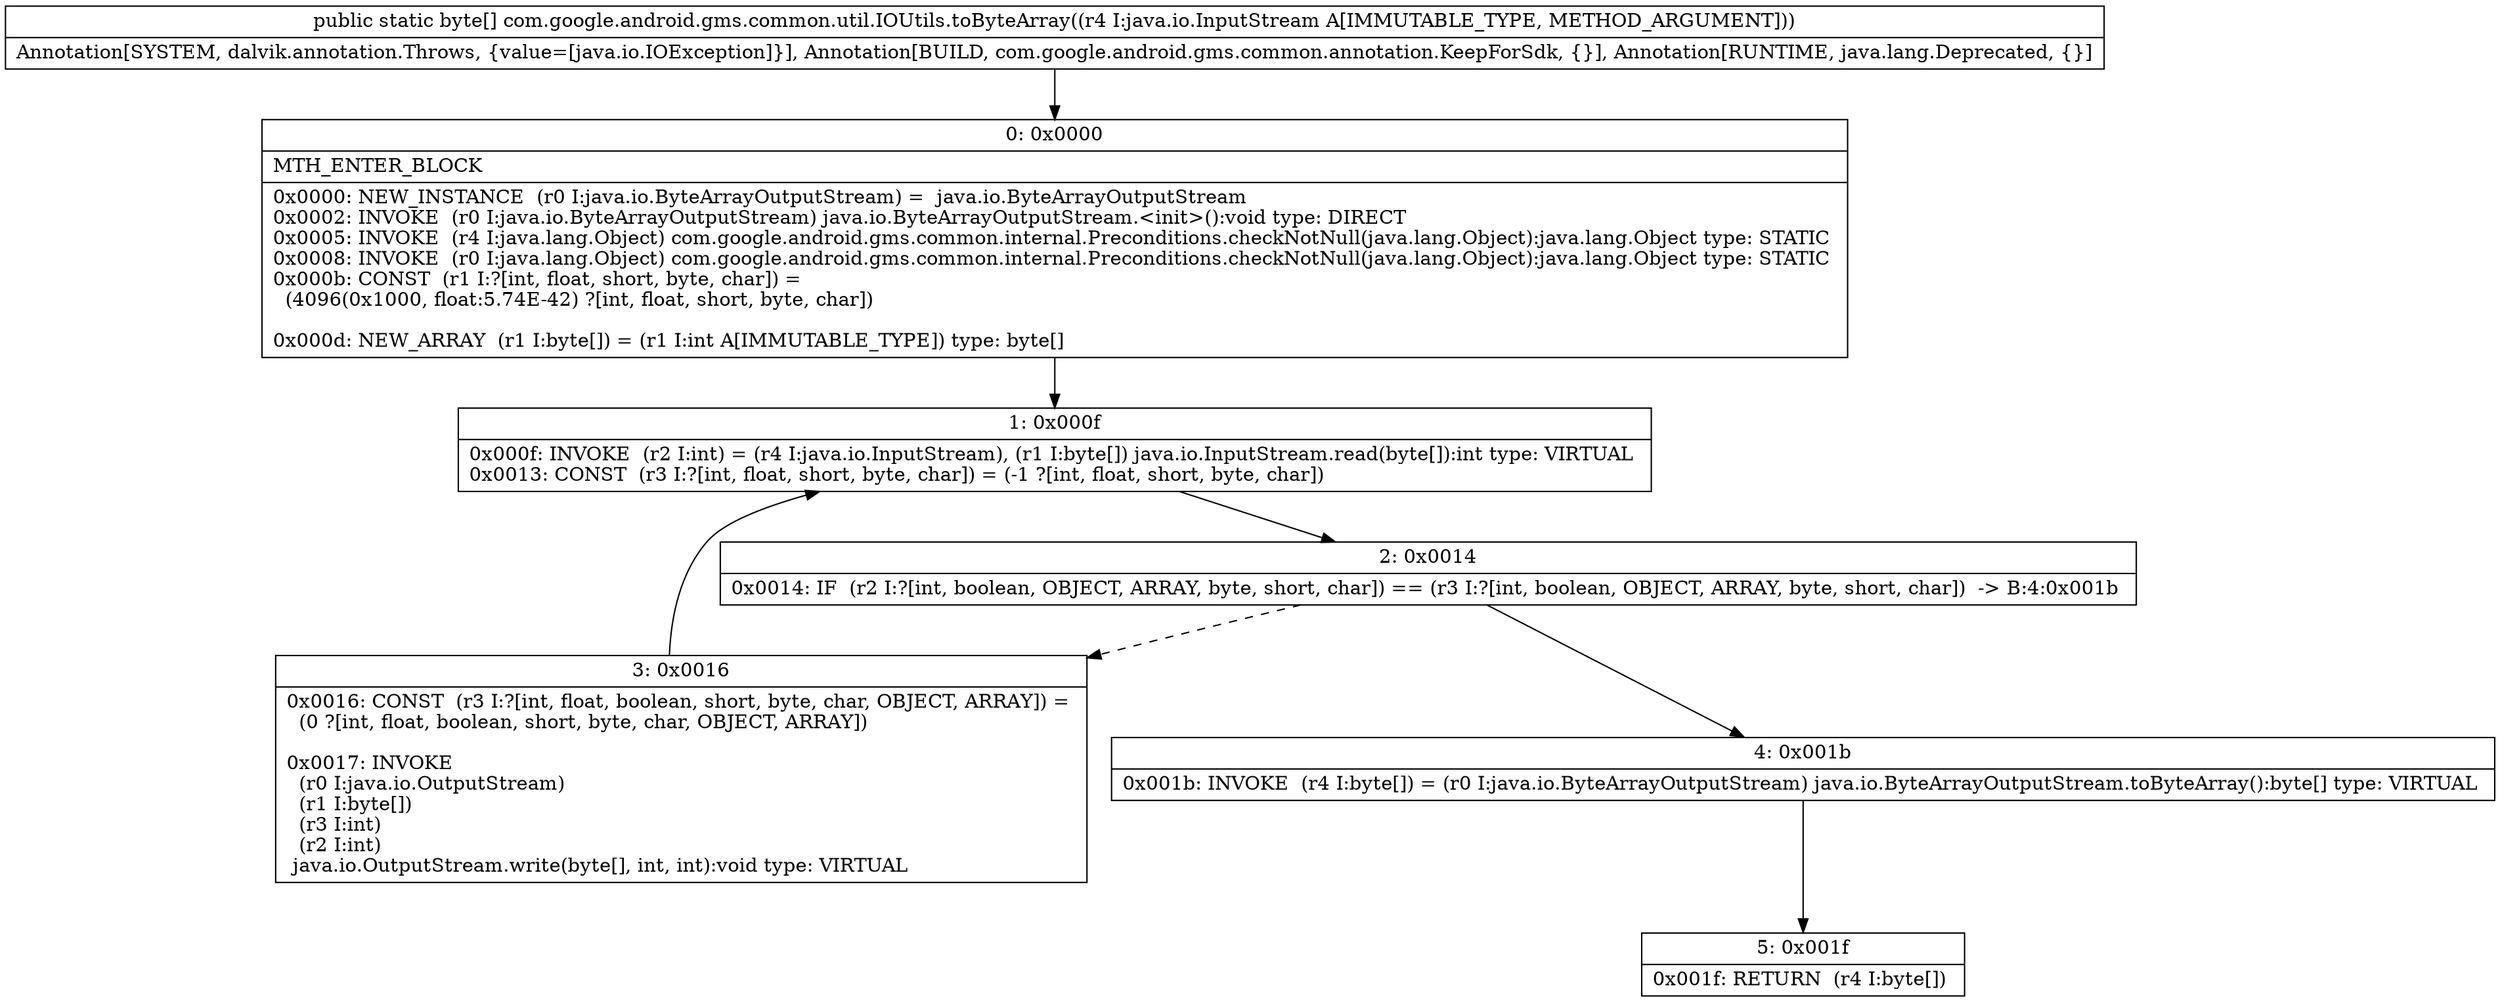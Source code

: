 digraph "CFG forcom.google.android.gms.common.util.IOUtils.toByteArray(Ljava\/io\/InputStream;)[B" {
Node_0 [shape=record,label="{0\:\ 0x0000|MTH_ENTER_BLOCK\l|0x0000: NEW_INSTANCE  (r0 I:java.io.ByteArrayOutputStream) =  java.io.ByteArrayOutputStream \l0x0002: INVOKE  (r0 I:java.io.ByteArrayOutputStream) java.io.ByteArrayOutputStream.\<init\>():void type: DIRECT \l0x0005: INVOKE  (r4 I:java.lang.Object) com.google.android.gms.common.internal.Preconditions.checkNotNull(java.lang.Object):java.lang.Object type: STATIC \l0x0008: INVOKE  (r0 I:java.lang.Object) com.google.android.gms.common.internal.Preconditions.checkNotNull(java.lang.Object):java.lang.Object type: STATIC \l0x000b: CONST  (r1 I:?[int, float, short, byte, char]) = \l  (4096(0x1000, float:5.74E\-42) ?[int, float, short, byte, char])\l \l0x000d: NEW_ARRAY  (r1 I:byte[]) = (r1 I:int A[IMMUTABLE_TYPE]) type: byte[] \l}"];
Node_1 [shape=record,label="{1\:\ 0x000f|0x000f: INVOKE  (r2 I:int) = (r4 I:java.io.InputStream), (r1 I:byte[]) java.io.InputStream.read(byte[]):int type: VIRTUAL \l0x0013: CONST  (r3 I:?[int, float, short, byte, char]) = (\-1 ?[int, float, short, byte, char]) \l}"];
Node_2 [shape=record,label="{2\:\ 0x0014|0x0014: IF  (r2 I:?[int, boolean, OBJECT, ARRAY, byte, short, char]) == (r3 I:?[int, boolean, OBJECT, ARRAY, byte, short, char])  \-\> B:4:0x001b \l}"];
Node_3 [shape=record,label="{3\:\ 0x0016|0x0016: CONST  (r3 I:?[int, float, boolean, short, byte, char, OBJECT, ARRAY]) = \l  (0 ?[int, float, boolean, short, byte, char, OBJECT, ARRAY])\l \l0x0017: INVOKE  \l  (r0 I:java.io.OutputStream)\l  (r1 I:byte[])\l  (r3 I:int)\l  (r2 I:int)\l java.io.OutputStream.write(byte[], int, int):void type: VIRTUAL \l}"];
Node_4 [shape=record,label="{4\:\ 0x001b|0x001b: INVOKE  (r4 I:byte[]) = (r0 I:java.io.ByteArrayOutputStream) java.io.ByteArrayOutputStream.toByteArray():byte[] type: VIRTUAL \l}"];
Node_5 [shape=record,label="{5\:\ 0x001f|0x001f: RETURN  (r4 I:byte[]) \l}"];
MethodNode[shape=record,label="{public static byte[] com.google.android.gms.common.util.IOUtils.toByteArray((r4 I:java.io.InputStream A[IMMUTABLE_TYPE, METHOD_ARGUMENT]))  | Annotation[SYSTEM, dalvik.annotation.Throws, \{value=[java.io.IOException]\}], Annotation[BUILD, com.google.android.gms.common.annotation.KeepForSdk, \{\}], Annotation[RUNTIME, java.lang.Deprecated, \{\}]\l}"];
MethodNode -> Node_0;
Node_0 -> Node_1;
Node_1 -> Node_2;
Node_2 -> Node_3[style=dashed];
Node_2 -> Node_4;
Node_3 -> Node_1;
Node_4 -> Node_5;
}

